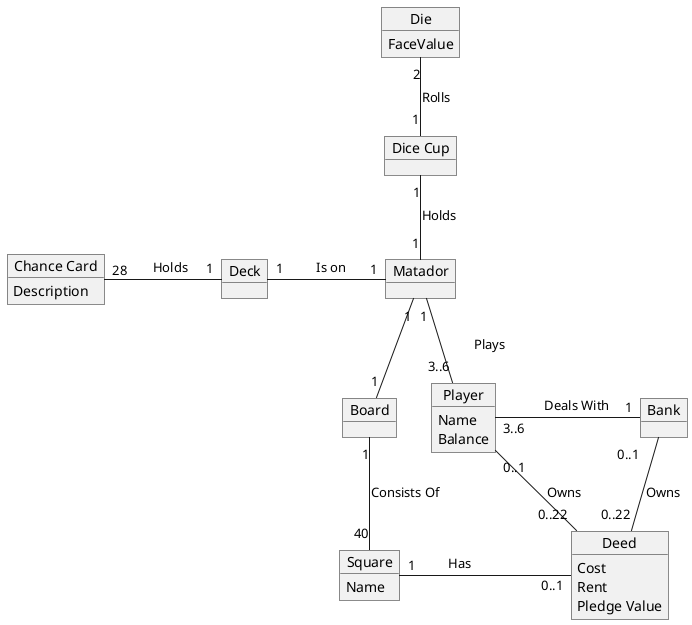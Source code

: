 @startuml

object Board
object Player
object Die
object "Dice Cup" as dicecup
object Bank
object "Chance Card" as chance
object Deck
object Square
object Deed
object Matador

Die : FaceValue
Player : Name
Player : Balance
chance : Description
Deed : Cost
Deed : Rent
Deed : Pledge Value
Square : Name

Matador "1" -r- "3..6" Player : \t Plays \t
Player "3..6" -r- "1" Bank : \t Deals With \t

Matador "1" -u- "1" dicecup : Holds
dicecup "1" -u- "2" Die : Rolls

Deck "1" -l- "28" chance : \t Holds \t
Matador "1" -l- "1" Deck : \t Is on \t

Board "1" -u- "1" Matador
Board "1" -d- "40" Square : Consists Of\t

Square "1" -r- "0..1" Deed : \t Has \t\t\t
Bank "0..1    " -- "     0..22" Deed : Owns
Player "0..1" -- "0..22" Deed : Owns

@enduml